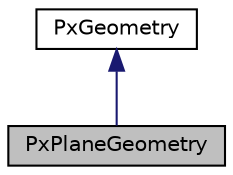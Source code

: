 digraph "PxPlaneGeometry"
{
  edge [fontname="Helvetica",fontsize="10",labelfontname="Helvetica",labelfontsize="10"];
  node [fontname="Helvetica",fontsize="10",shape=record];
  Node2 [label="PxPlaneGeometry",height=0.2,width=0.4,color="black", fillcolor="grey75", style="filled", fontcolor="black"];
  Node3 -> Node2 [dir="back",color="midnightblue",fontsize="10",style="solid",fontname="Helvetica"];
  Node3 [label="PxGeometry",height=0.2,width=0.4,color="black", fillcolor="white", style="filled",URL="$classPxGeometry.html",tooltip="A geometry object. "];
}
